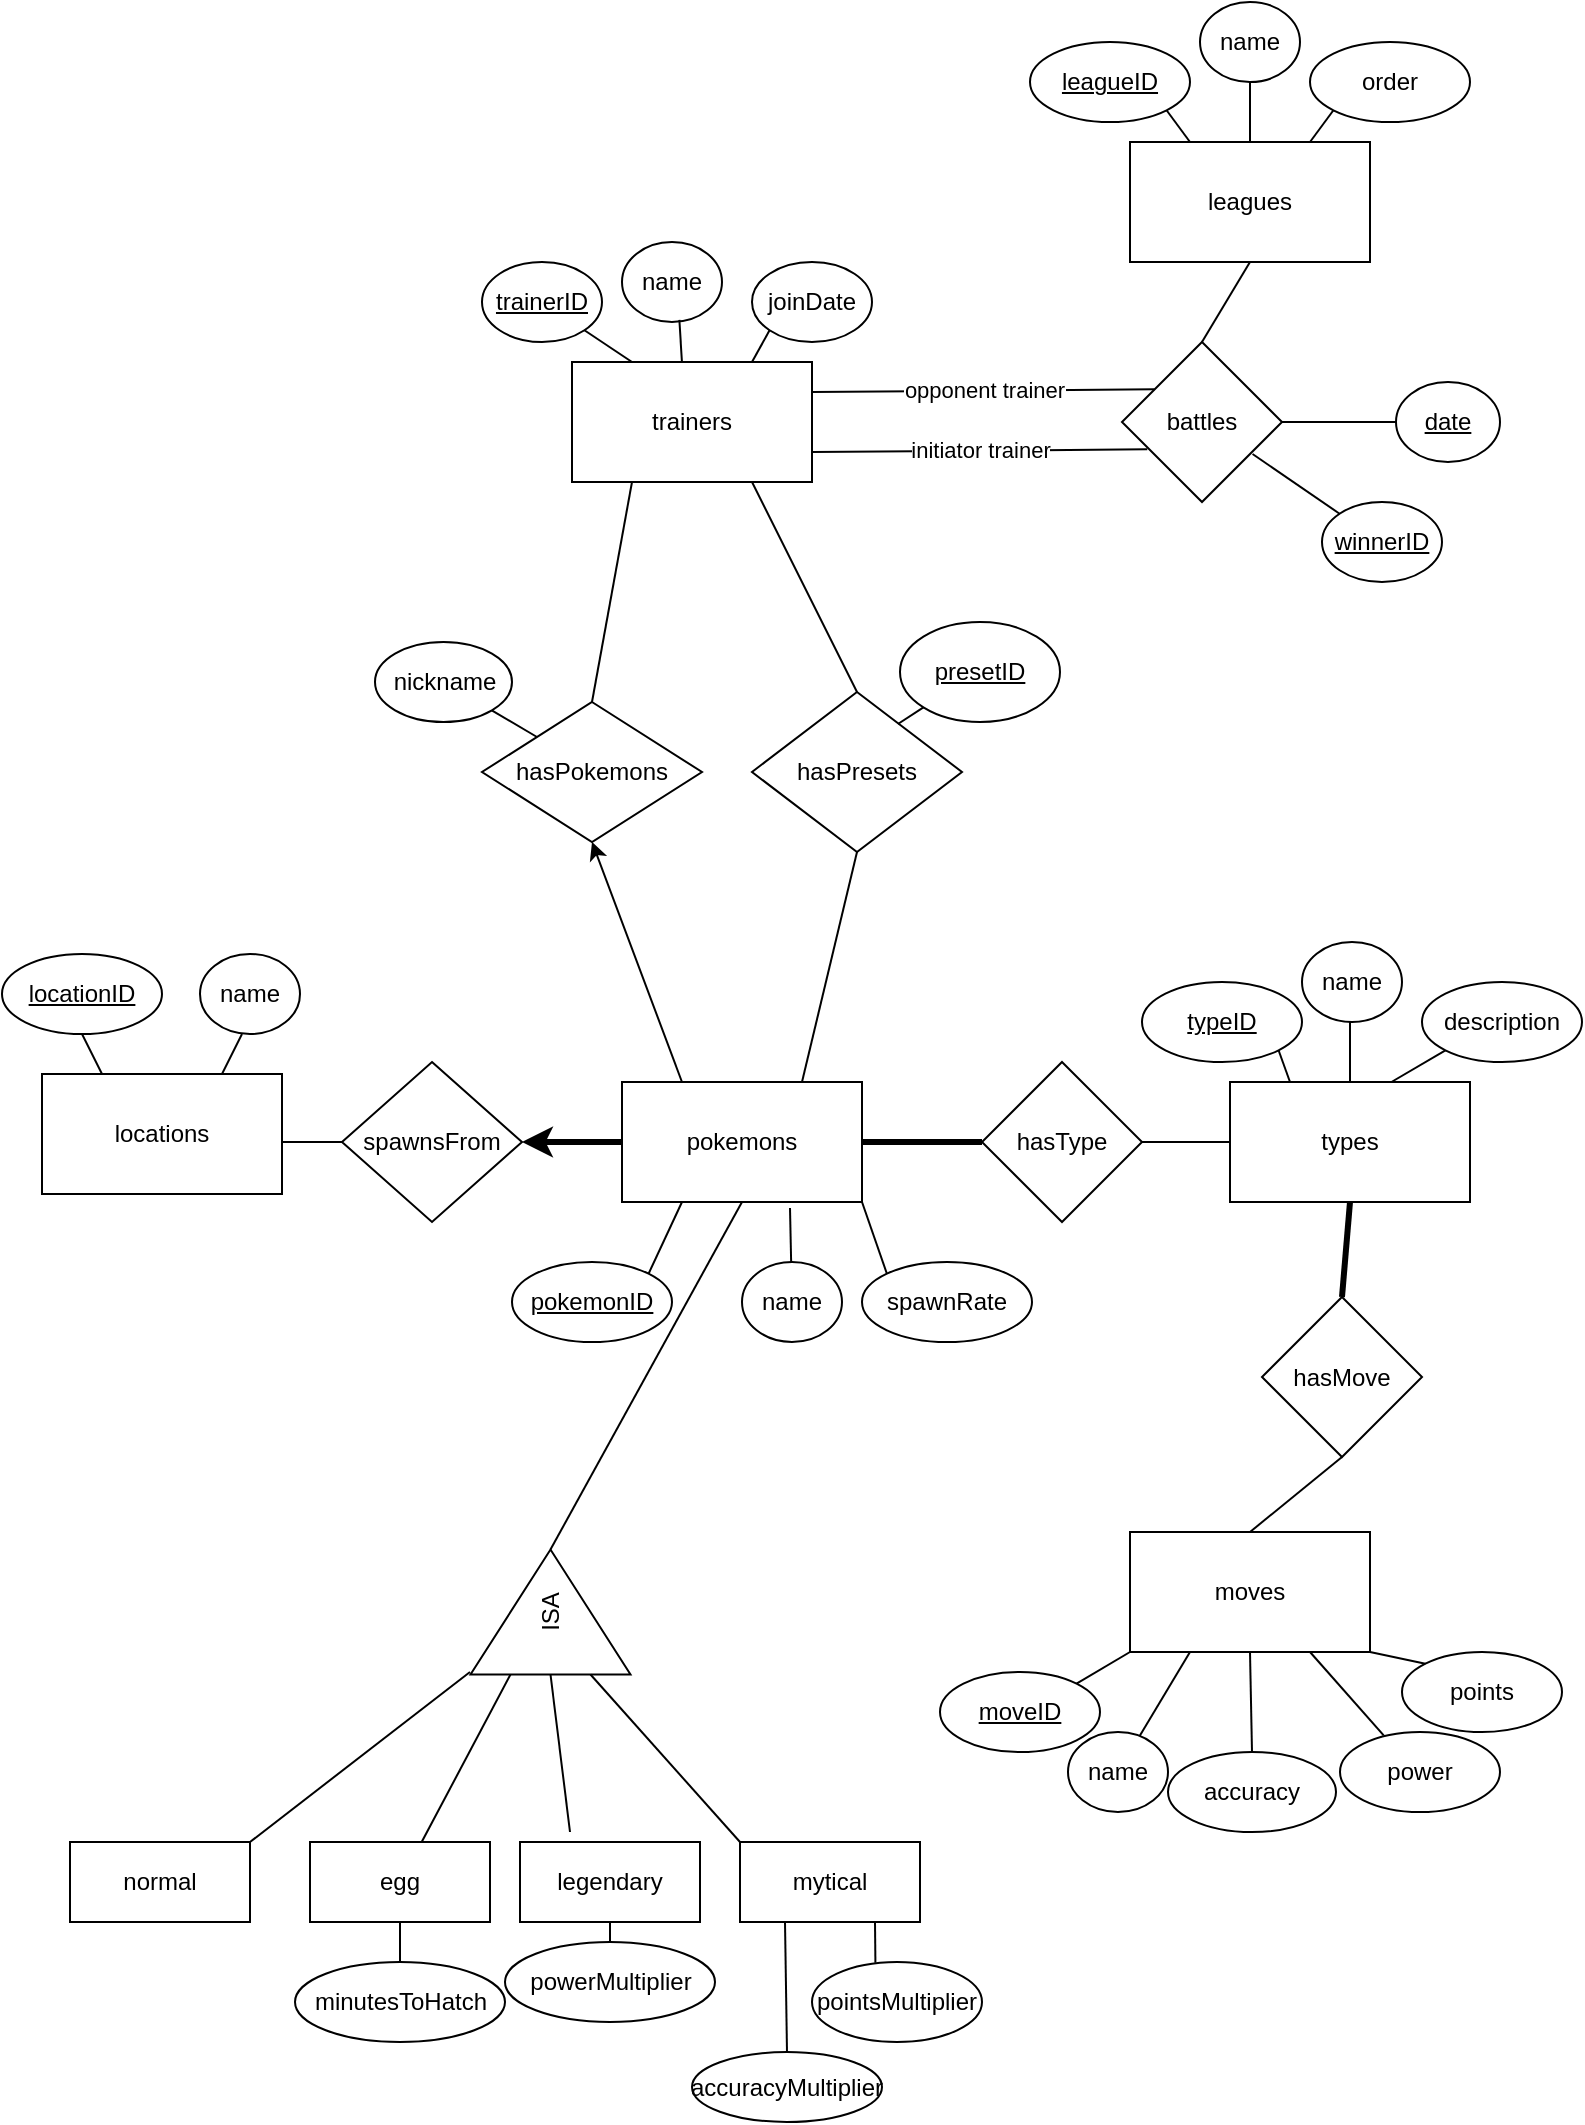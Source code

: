 <mxfile version="20.5.3" type="github">
  <diagram id="0p5sOn9IM3p2lrbPk7xw" name="Sayfa -1">
    <mxGraphModel dx="2370" dy="2479" grid="1" gridSize="10" guides="1" tooltips="1" connect="1" arrows="1" fold="1" page="1" pageScale="1" pageWidth="827" pageHeight="1169" math="0" shadow="0">
      <root>
        <mxCell id="0" />
        <mxCell id="1" parent="0" />
        <mxCell id="mbP8TRgjL7w7NpLtnhRK-1" value="trainers" style="rounded=0;whiteSpace=wrap;html=1;" parent="1" vertex="1">
          <mxGeometry x="305" y="-940" width="120" height="60" as="geometry" />
        </mxCell>
        <mxCell id="mbP8TRgjL7w7NpLtnhRK-4" value="&lt;u&gt;trainerID&lt;/u&gt;" style="ellipse;whiteSpace=wrap;html=1;" parent="1" vertex="1">
          <mxGeometry x="260" y="-990" width="60" height="40" as="geometry" />
        </mxCell>
        <mxCell id="mbP8TRgjL7w7NpLtnhRK-5" value="" style="endArrow=none;html=1;rounded=0;exitX=1;exitY=1;exitDx=0;exitDy=0;entryX=0.25;entryY=0;entryDx=0;entryDy=0;" parent="1" source="mbP8TRgjL7w7NpLtnhRK-4" target="mbP8TRgjL7w7NpLtnhRK-1" edge="1">
          <mxGeometry width="50" height="50" relative="1" as="geometry">
            <mxPoint x="615" y="-800" as="sourcePoint" />
            <mxPoint x="665" y="-850" as="targetPoint" />
          </mxGeometry>
        </mxCell>
        <mxCell id="_CFFiFyCOQSLz_YWFSRL-1" value="name" style="ellipse;whiteSpace=wrap;html=1;" parent="1" vertex="1">
          <mxGeometry x="330" y="-1000" width="50" height="40" as="geometry" />
        </mxCell>
        <mxCell id="_CFFiFyCOQSLz_YWFSRL-8" value="joinDate" style="ellipse;whiteSpace=wrap;html=1;" parent="1" vertex="1">
          <mxGeometry x="395" y="-990" width="60" height="40" as="geometry" />
        </mxCell>
        <mxCell id="_CFFiFyCOQSLz_YWFSRL-9" value="" style="endArrow=none;html=1;rounded=0;exitX=0.75;exitY=0;exitDx=0;exitDy=0;entryX=0;entryY=1;entryDx=0;entryDy=0;" parent="1" source="mbP8TRgjL7w7NpLtnhRK-1" target="_CFFiFyCOQSLz_YWFSRL-8" edge="1">
          <mxGeometry width="50" height="50" relative="1" as="geometry">
            <mxPoint x="405" y="-750" as="sourcePoint" />
            <mxPoint x="455" y="-800" as="targetPoint" />
          </mxGeometry>
        </mxCell>
        <mxCell id="_CFFiFyCOQSLz_YWFSRL-10" value="pokemons" style="rounded=0;whiteSpace=wrap;html=1;" parent="1" vertex="1">
          <mxGeometry x="330" y="-580" width="120" height="60" as="geometry" />
        </mxCell>
        <mxCell id="_CFFiFyCOQSLz_YWFSRL-11" value="&lt;u&gt;pokemonID&lt;/u&gt;" style="ellipse;whiteSpace=wrap;html=1;" parent="1" vertex="1">
          <mxGeometry x="275" y="-490" width="80" height="40" as="geometry" />
        </mxCell>
        <mxCell id="_CFFiFyCOQSLz_YWFSRL-12" value="" style="endArrow=none;html=1;rounded=0;exitX=1;exitY=0;exitDx=0;exitDy=0;entryX=0.25;entryY=1;entryDx=0;entryDy=0;" parent="1" source="_CFFiFyCOQSLz_YWFSRL-11" target="_CFFiFyCOQSLz_YWFSRL-10" edge="1">
          <mxGeometry width="50" height="50" relative="1" as="geometry">
            <mxPoint x="660" y="-450" as="sourcePoint" />
            <mxPoint x="710" y="-500" as="targetPoint" />
          </mxGeometry>
        </mxCell>
        <mxCell id="_CFFiFyCOQSLz_YWFSRL-14" value="name" style="ellipse;whiteSpace=wrap;html=1;" parent="1" vertex="1">
          <mxGeometry x="390" y="-490" width="50" height="40" as="geometry" />
        </mxCell>
        <mxCell id="_CFFiFyCOQSLz_YWFSRL-15" value="spawnRate" style="ellipse;whiteSpace=wrap;html=1;" parent="1" vertex="1">
          <mxGeometry x="450" y="-490" width="85" height="40" as="geometry" />
        </mxCell>
        <mxCell id="_CFFiFyCOQSLz_YWFSRL-16" value="" style="endArrow=none;html=1;rounded=0;entryX=0;entryY=0;entryDx=0;entryDy=0;exitX=1;exitY=1;exitDx=0;exitDy=0;" parent="1" source="_CFFiFyCOQSLz_YWFSRL-10" target="_CFFiFyCOQSLz_YWFSRL-15" edge="1">
          <mxGeometry width="50" height="50" relative="1" as="geometry">
            <mxPoint x="450" y="-530" as="sourcePoint" />
            <mxPoint x="500" y="-450" as="targetPoint" />
          </mxGeometry>
        </mxCell>
        <mxCell id="_CFFiFyCOQSLz_YWFSRL-17" value="leagues" style="rounded=0;whiteSpace=wrap;html=1;" parent="1" vertex="1">
          <mxGeometry x="584" y="-1050" width="120" height="60" as="geometry" />
        </mxCell>
        <mxCell id="_CFFiFyCOQSLz_YWFSRL-18" value="&lt;u&gt;leagueID&lt;/u&gt;" style="ellipse;whiteSpace=wrap;html=1;" parent="1" vertex="1">
          <mxGeometry x="534" y="-1100" width="80" height="40" as="geometry" />
        </mxCell>
        <mxCell id="_CFFiFyCOQSLz_YWFSRL-19" value="" style="endArrow=none;html=1;rounded=0;exitX=1;exitY=1;exitDx=0;exitDy=0;entryX=0.25;entryY=0;entryDx=0;entryDy=0;" parent="1" source="_CFFiFyCOQSLz_YWFSRL-18" target="_CFFiFyCOQSLz_YWFSRL-17" edge="1">
          <mxGeometry width="50" height="50" relative="1" as="geometry">
            <mxPoint x="914" y="-930" as="sourcePoint" />
            <mxPoint x="964" y="-980" as="targetPoint" />
          </mxGeometry>
        </mxCell>
        <mxCell id="_CFFiFyCOQSLz_YWFSRL-20" style="edgeStyle=orthogonalEdgeStyle;rounded=0;orthogonalLoop=1;jettySize=auto;html=1;exitX=0.5;exitY=1;exitDx=0;exitDy=0;entryX=0.5;entryY=0;entryDx=0;entryDy=0;endArrow=none;endFill=0;" parent="1" source="_CFFiFyCOQSLz_YWFSRL-21" target="_CFFiFyCOQSLz_YWFSRL-17" edge="1">
          <mxGeometry relative="1" as="geometry" />
        </mxCell>
        <mxCell id="_CFFiFyCOQSLz_YWFSRL-21" value="name" style="ellipse;whiteSpace=wrap;html=1;" parent="1" vertex="1">
          <mxGeometry x="619" y="-1120" width="50" height="40" as="geometry" />
        </mxCell>
        <mxCell id="_CFFiFyCOQSLz_YWFSRL-22" value="order" style="ellipse;whiteSpace=wrap;html=1;" parent="1" vertex="1">
          <mxGeometry x="674" y="-1100" width="80" height="40" as="geometry" />
        </mxCell>
        <mxCell id="_CFFiFyCOQSLz_YWFSRL-23" value="" style="endArrow=none;html=1;rounded=0;exitX=0.75;exitY=0;exitDx=0;exitDy=0;entryX=0;entryY=1;entryDx=0;entryDy=0;" parent="1" source="_CFFiFyCOQSLz_YWFSRL-17" target="_CFFiFyCOQSLz_YWFSRL-22" edge="1">
          <mxGeometry width="50" height="50" relative="1" as="geometry">
            <mxPoint x="704" y="-880" as="sourcePoint" />
            <mxPoint x="754" y="-930" as="targetPoint" />
          </mxGeometry>
        </mxCell>
        <mxCell id="_CFFiFyCOQSLz_YWFSRL-39" style="edgeStyle=orthogonalEdgeStyle;rounded=0;orthogonalLoop=1;jettySize=auto;html=1;exitX=0;exitY=0.5;exitDx=0;exitDy=0;entryX=1;entryY=0.5;entryDx=0;entryDy=0;endArrow=none;endFill=0;strokeWidth=1;" parent="1" source="_CFFiFyCOQSLz_YWFSRL-26" target="_CFFiFyCOQSLz_YWFSRL-37" edge="1">
          <mxGeometry relative="1" as="geometry" />
        </mxCell>
        <mxCell id="_CFFiFyCOQSLz_YWFSRL-26" value="types" style="rounded=0;whiteSpace=wrap;html=1;strokeWidth=1;" parent="1" vertex="1">
          <mxGeometry x="634" y="-580" width="120" height="60" as="geometry" />
        </mxCell>
        <mxCell id="_CFFiFyCOQSLz_YWFSRL-27" value="&lt;u&gt;typeID&lt;/u&gt;" style="ellipse;whiteSpace=wrap;html=1;" parent="1" vertex="1">
          <mxGeometry x="590" y="-630" width="80" height="40" as="geometry" />
        </mxCell>
        <mxCell id="_CFFiFyCOQSLz_YWFSRL-28" value="" style="endArrow=none;html=1;rounded=0;exitX=1;exitY=1;exitDx=0;exitDy=0;entryX=0.25;entryY=0;entryDx=0;entryDy=0;" parent="1" source="_CFFiFyCOQSLz_YWFSRL-27" target="_CFFiFyCOQSLz_YWFSRL-26" edge="1">
          <mxGeometry width="50" height="50" relative="1" as="geometry">
            <mxPoint x="964" y="-460" as="sourcePoint" />
            <mxPoint x="1014" y="-510" as="targetPoint" />
          </mxGeometry>
        </mxCell>
        <mxCell id="_CFFiFyCOQSLz_YWFSRL-29" style="edgeStyle=orthogonalEdgeStyle;rounded=0;orthogonalLoop=1;jettySize=auto;html=1;exitX=0.5;exitY=1;exitDx=0;exitDy=0;entryX=0.5;entryY=0;entryDx=0;entryDy=0;endArrow=none;endFill=0;" parent="1" source="_CFFiFyCOQSLz_YWFSRL-30" target="_CFFiFyCOQSLz_YWFSRL-26" edge="1">
          <mxGeometry relative="1" as="geometry" />
        </mxCell>
        <mxCell id="_CFFiFyCOQSLz_YWFSRL-30" value="name" style="ellipse;whiteSpace=wrap;html=1;" parent="1" vertex="1">
          <mxGeometry x="670" y="-650" width="50" height="40" as="geometry" />
        </mxCell>
        <mxCell id="_CFFiFyCOQSLz_YWFSRL-32" value="description" style="ellipse;whiteSpace=wrap;html=1;" parent="1" vertex="1">
          <mxGeometry x="730" y="-630" width="80" height="40" as="geometry" />
        </mxCell>
        <mxCell id="_CFFiFyCOQSLz_YWFSRL-33" value="" style="endArrow=none;html=1;rounded=0;exitX=0.75;exitY=0;exitDx=0;exitDy=0;entryX=0;entryY=1;entryDx=0;entryDy=0;" parent="1" target="_CFFiFyCOQSLz_YWFSRL-32" edge="1">
          <mxGeometry width="50" height="50" relative="1" as="geometry">
            <mxPoint x="714.72" y="-580" as="sourcePoint" />
            <mxPoint x="794.72" y="-460" as="targetPoint" />
          </mxGeometry>
        </mxCell>
        <mxCell id="_CFFiFyCOQSLz_YWFSRL-41" style="edgeStyle=orthogonalEdgeStyle;rounded=0;orthogonalLoop=1;jettySize=auto;html=1;exitX=0;exitY=0.5;exitDx=0;exitDy=0;entryX=1;entryY=0.5;entryDx=0;entryDy=0;endArrow=none;endFill=0;startArrow=none;startFill=0;strokeWidth=3;" parent="1" source="_CFFiFyCOQSLz_YWFSRL-37" target="_CFFiFyCOQSLz_YWFSRL-10" edge="1">
          <mxGeometry relative="1" as="geometry" />
        </mxCell>
        <mxCell id="_CFFiFyCOQSLz_YWFSRL-37" value="hasType" style="rhombus;whiteSpace=wrap;html=1;strokeWidth=1;" parent="1" vertex="1">
          <mxGeometry x="510" y="-590" width="80" height="80" as="geometry" />
        </mxCell>
        <mxCell id="sR-MP5B-pgGaU7aGURbe-1" value="moves" style="rounded=0;whiteSpace=wrap;html=1;" parent="1" vertex="1">
          <mxGeometry x="584" y="-355" width="120" height="60" as="geometry" />
        </mxCell>
        <mxCell id="sR-MP5B-pgGaU7aGURbe-2" value="&lt;u&gt;moveID&lt;/u&gt;" style="ellipse;whiteSpace=wrap;html=1;" parent="1" vertex="1">
          <mxGeometry x="489" y="-285" width="80" height="40" as="geometry" />
        </mxCell>
        <mxCell id="sR-MP5B-pgGaU7aGURbe-5" value="name" style="ellipse;whiteSpace=wrap;html=1;" parent="1" vertex="1">
          <mxGeometry x="553" y="-255" width="50" height="40" as="geometry" />
        </mxCell>
        <mxCell id="sR-MP5B-pgGaU7aGURbe-6" value="accuracy" style="ellipse;whiteSpace=wrap;html=1;" parent="1" vertex="1">
          <mxGeometry x="603" y="-245" width="84" height="40" as="geometry" />
        </mxCell>
        <mxCell id="sR-MP5B-pgGaU7aGURbe-8" value="power" style="ellipse;whiteSpace=wrap;html=1;" parent="1" vertex="1">
          <mxGeometry x="689" y="-255" width="80" height="40" as="geometry" />
        </mxCell>
        <mxCell id="sR-MP5B-pgGaU7aGURbe-9" value="points" style="ellipse;whiteSpace=wrap;html=1;" parent="1" vertex="1">
          <mxGeometry x="720" y="-295" width="80" height="40" as="geometry" />
        </mxCell>
        <mxCell id="sR-MP5B-pgGaU7aGURbe-21" value="hasMove" style="rhombus;whiteSpace=wrap;html=1;" parent="1" vertex="1">
          <mxGeometry x="650" y="-472.5" width="80" height="80" as="geometry" />
        </mxCell>
        <mxCell id="sR-MP5B-pgGaU7aGURbe-37" style="edgeStyle=orthogonalEdgeStyle;rounded=0;orthogonalLoop=1;jettySize=auto;html=1;exitX=1;exitY=0.5;exitDx=0;exitDy=0;startArrow=classic;startFill=1;endArrow=none;endFill=0;strokeWidth=3;" parent="1" source="sR-MP5B-pgGaU7aGURbe-24" target="_CFFiFyCOQSLz_YWFSRL-10" edge="1">
          <mxGeometry relative="1" as="geometry" />
        </mxCell>
        <mxCell id="sR-MP5B-pgGaU7aGURbe-38" style="edgeStyle=orthogonalEdgeStyle;rounded=0;orthogonalLoop=1;jettySize=auto;html=1;exitX=0;exitY=0.5;exitDx=0;exitDy=0;entryX=1;entryY=0.5;entryDx=0;entryDy=0;strokeWidth=1;startArrow=none;startFill=0;endArrow=none;endFill=0;" parent="1" source="sR-MP5B-pgGaU7aGURbe-24" target="sR-MP5B-pgGaU7aGURbe-30" edge="1">
          <mxGeometry relative="1" as="geometry" />
        </mxCell>
        <mxCell id="sR-MP5B-pgGaU7aGURbe-24" value="spawnsFrom" style="rhombus;whiteSpace=wrap;html=1;" parent="1" vertex="1">
          <mxGeometry x="190" y="-590" width="90" height="80" as="geometry" />
        </mxCell>
        <mxCell id="sR-MP5B-pgGaU7aGURbe-30" value="locations" style="rounded=0;whiteSpace=wrap;html=1;" parent="1" vertex="1">
          <mxGeometry x="40" y="-584" width="120" height="60" as="geometry" />
        </mxCell>
        <mxCell id="sR-MP5B-pgGaU7aGURbe-33" value="name" style="ellipse;whiteSpace=wrap;html=1;" parent="1" vertex="1">
          <mxGeometry x="119" y="-644" width="50" height="40" as="geometry" />
        </mxCell>
        <mxCell id="sR-MP5B-pgGaU7aGURbe-34" value="&lt;u&gt;locationID&lt;/u&gt;" style="ellipse;whiteSpace=wrap;html=1;" parent="1" vertex="1">
          <mxGeometry x="20" y="-644" width="80" height="40" as="geometry" />
        </mxCell>
        <mxCell id="sR-MP5B-pgGaU7aGURbe-41" value="" style="endArrow=none;html=1;rounded=0;strokeWidth=1;exitX=0.75;exitY=0;exitDx=0;exitDy=0;" parent="1" source="sR-MP5B-pgGaU7aGURbe-30" edge="1">
          <mxGeometry width="50" height="50" relative="1" as="geometry">
            <mxPoint x="290" y="-204" as="sourcePoint" />
            <mxPoint x="140" y="-604" as="targetPoint" />
          </mxGeometry>
        </mxCell>
        <mxCell id="sR-MP5B-pgGaU7aGURbe-42" value="" style="endArrow=none;html=1;rounded=0;strokeWidth=1;entryX=0;entryY=1;entryDx=0;entryDy=0;exitX=1;exitY=0;exitDx=0;exitDy=0;" parent="1" source="sR-MP5B-pgGaU7aGURbe-2" target="sR-MP5B-pgGaU7aGURbe-1" edge="1">
          <mxGeometry width="50" height="50" relative="1" as="geometry">
            <mxPoint x="509" y="-300" as="sourcePoint" />
            <mxPoint x="499" y="-360" as="targetPoint" />
          </mxGeometry>
        </mxCell>
        <mxCell id="sR-MP5B-pgGaU7aGURbe-43" value="" style="endArrow=none;html=1;rounded=0;strokeWidth=1;entryX=1;entryY=1;entryDx=0;entryDy=0;exitX=0;exitY=0;exitDx=0;exitDy=0;" parent="1" source="sR-MP5B-pgGaU7aGURbe-9" target="sR-MP5B-pgGaU7aGURbe-1" edge="1">
          <mxGeometry width="50" height="50" relative="1" as="geometry">
            <mxPoint x="520.6" y="-291.84" as="sourcePoint" />
            <mxPoint x="539.0" y="-310" as="targetPoint" />
          </mxGeometry>
        </mxCell>
        <mxCell id="sR-MP5B-pgGaU7aGURbe-44" value="" style="endArrow=none;html=1;rounded=0;strokeWidth=1;entryX=0.75;entryY=1;entryDx=0;entryDy=0;exitX=0.273;exitY=0.043;exitDx=0;exitDy=0;exitPerimeter=0;" parent="1" source="sR-MP5B-pgGaU7aGURbe-8" target="sR-MP5B-pgGaU7aGURbe-1" edge="1">
          <mxGeometry width="50" height="50" relative="1" as="geometry">
            <mxPoint x="530.6" y="-281.84" as="sourcePoint" />
            <mxPoint x="549.0" y="-300" as="targetPoint" />
          </mxGeometry>
        </mxCell>
        <mxCell id="sR-MP5B-pgGaU7aGURbe-45" value="" style="endArrow=none;html=1;rounded=0;strokeWidth=1;entryX=0.5;entryY=1;entryDx=0;entryDy=0;exitX=0.5;exitY=0;exitDx=0;exitDy=0;" parent="1" source="sR-MP5B-pgGaU7aGURbe-6" target="sR-MP5B-pgGaU7aGURbe-1" edge="1">
          <mxGeometry width="50" height="50" relative="1" as="geometry">
            <mxPoint x="540.6" y="-271.84" as="sourcePoint" />
            <mxPoint x="559.0" y="-290" as="targetPoint" />
          </mxGeometry>
        </mxCell>
        <mxCell id="sR-MP5B-pgGaU7aGURbe-46" value="" style="endArrow=none;html=1;rounded=0;strokeWidth=1;entryX=0.25;entryY=1;entryDx=0;entryDy=0;" parent="1" source="sR-MP5B-pgGaU7aGURbe-5" target="sR-MP5B-pgGaU7aGURbe-1" edge="1">
          <mxGeometry width="50" height="50" relative="1" as="geometry">
            <mxPoint x="550.6" y="-261.84" as="sourcePoint" />
            <mxPoint x="569.0" y="-280" as="targetPoint" />
          </mxGeometry>
        </mxCell>
        <mxCell id="sR-MP5B-pgGaU7aGURbe-51" value="" style="endArrow=none;html=1;rounded=0;strokeWidth=1;exitX=1;exitY=0.5;exitDx=0;exitDy=0;entryX=0.5;entryY=1;entryDx=0;entryDy=0;" parent="1" source="sR-MP5B-pgGaU7aGURbe-53" target="_CFFiFyCOQSLz_YWFSRL-10" edge="1">
          <mxGeometry width="50" height="50" relative="1" as="geometry">
            <mxPoint x="390.0" y="-460" as="sourcePoint" />
            <mxPoint x="480" y="-530" as="targetPoint" />
          </mxGeometry>
        </mxCell>
        <mxCell id="sR-MP5B-pgGaU7aGURbe-53" value="ISA" style="triangle;whiteSpace=wrap;html=1;rotation=-90;" parent="1" vertex="1">
          <mxGeometry x="263" y="-355" width="62.5" height="80" as="geometry" />
        </mxCell>
        <mxCell id="sR-MP5B-pgGaU7aGURbe-63" value="normal" style="rounded=0;whiteSpace=wrap;html=1;" parent="1" vertex="1">
          <mxGeometry x="54" y="-200" width="90" height="40" as="geometry" />
        </mxCell>
        <mxCell id="sR-MP5B-pgGaU7aGURbe-65" value="egg" style="rounded=0;whiteSpace=wrap;html=1;" parent="1" vertex="1">
          <mxGeometry x="174" y="-200" width="90" height="40" as="geometry" />
        </mxCell>
        <mxCell id="sR-MP5B-pgGaU7aGURbe-66" value="legendary" style="rounded=0;whiteSpace=wrap;html=1;" parent="1" vertex="1">
          <mxGeometry x="279" y="-200" width="90" height="40" as="geometry" />
        </mxCell>
        <mxCell id="sR-MP5B-pgGaU7aGURbe-67" value="mytical" style="rounded=0;whiteSpace=wrap;html=1;" parent="1" vertex="1">
          <mxGeometry x="389" y="-200" width="90" height="40" as="geometry" />
        </mxCell>
        <mxCell id="sR-MP5B-pgGaU7aGURbe-69" value="" style="endArrow=none;html=1;rounded=0;strokeWidth=1;exitX=1;exitY=0;exitDx=0;exitDy=0;" parent="1" source="sR-MP5B-pgGaU7aGURbe-63" edge="1">
          <mxGeometry width="50" height="50" relative="1" as="geometry">
            <mxPoint x="164" y="-145" as="sourcePoint" />
            <mxPoint x="254" y="-285" as="targetPoint" />
          </mxGeometry>
        </mxCell>
        <mxCell id="sR-MP5B-pgGaU7aGURbe-70" value="" style="endArrow=none;html=1;rounded=0;strokeWidth=1;exitX=0.619;exitY=0.007;exitDx=0;exitDy=0;exitPerimeter=0;entryX=0;entryY=0.25;entryDx=0;entryDy=0;" parent="1" source="sR-MP5B-pgGaU7aGURbe-65" target="sR-MP5B-pgGaU7aGURbe-53" edge="1">
          <mxGeometry width="50" height="50" relative="1" as="geometry">
            <mxPoint x="214" y="-205" as="sourcePoint" />
            <mxPoint x="264" y="-275" as="targetPoint" />
          </mxGeometry>
        </mxCell>
        <mxCell id="sR-MP5B-pgGaU7aGURbe-71" value="" style="endArrow=none;html=1;rounded=0;strokeWidth=1;entryX=0;entryY=0.5;entryDx=0;entryDy=0;" parent="1" target="sR-MP5B-pgGaU7aGURbe-53" edge="1">
          <mxGeometry width="50" height="50" relative="1" as="geometry">
            <mxPoint x="304" y="-205" as="sourcePoint" />
            <mxPoint x="284.25" y="-273.75" as="targetPoint" />
          </mxGeometry>
        </mxCell>
        <mxCell id="sR-MP5B-pgGaU7aGURbe-72" value="" style="endArrow=none;html=1;rounded=0;strokeWidth=1;exitX=0;exitY=0;exitDx=0;exitDy=0;entryX=0;entryY=0.75;entryDx=0;entryDy=0;" parent="1" source="sR-MP5B-pgGaU7aGURbe-67" target="sR-MP5B-pgGaU7aGURbe-53" edge="1">
          <mxGeometry width="50" height="50" relative="1" as="geometry">
            <mxPoint x="249.71" y="-179.72" as="sourcePoint" />
            <mxPoint x="294.25" y="-263.75" as="targetPoint" />
          </mxGeometry>
        </mxCell>
        <mxCell id="sR-MP5B-pgGaU7aGURbe-73" value="minutesToHatch" style="ellipse;whiteSpace=wrap;html=1;" parent="1" vertex="1">
          <mxGeometry x="166.5" y="-140" width="105" height="40" as="geometry" />
        </mxCell>
        <mxCell id="sR-MP5B-pgGaU7aGURbe-74" value="powerMultiplier" style="ellipse;whiteSpace=wrap;html=1;" parent="1" vertex="1">
          <mxGeometry x="271.5" y="-150" width="105" height="40" as="geometry" />
        </mxCell>
        <mxCell id="sR-MP5B-pgGaU7aGURbe-75" value="accuracyMultiplier" style="ellipse;whiteSpace=wrap;html=1;" parent="1" vertex="1">
          <mxGeometry x="365" y="-95" width="95" height="35" as="geometry" />
        </mxCell>
        <mxCell id="sR-MP5B-pgGaU7aGURbe-76" value="pointsMultiplier" style="ellipse;whiteSpace=wrap;html=1;" parent="1" vertex="1">
          <mxGeometry x="425" y="-140" width="85" height="40" as="geometry" />
        </mxCell>
        <mxCell id="sR-MP5B-pgGaU7aGURbe-83" value="" style="endArrow=none;html=1;rounded=0;strokeWidth=1;entryX=0.5;entryY=0;entryDx=0;entryDy=0;exitX=0.25;exitY=1;exitDx=0;exitDy=0;" parent="1" source="sR-MP5B-pgGaU7aGURbe-67" target="sR-MP5B-pgGaU7aGURbe-75" edge="1">
          <mxGeometry width="50" height="50" relative="1" as="geometry">
            <mxPoint x="424" y="-135" as="sourcePoint" />
            <mxPoint x="504" y="-225" as="targetPoint" />
          </mxGeometry>
        </mxCell>
        <mxCell id="sR-MP5B-pgGaU7aGURbe-84" value="" style="endArrow=none;html=1;rounded=0;strokeWidth=1;entryX=0.75;entryY=1;entryDx=0;entryDy=0;exitX=0.373;exitY=0.008;exitDx=0;exitDy=0;exitPerimeter=0;" parent="1" source="sR-MP5B-pgGaU7aGURbe-76" target="sR-MP5B-pgGaU7aGURbe-67" edge="1">
          <mxGeometry width="50" height="50" relative="1" as="geometry">
            <mxPoint x="454" y="-175" as="sourcePoint" />
            <mxPoint x="504" y="-225" as="targetPoint" />
          </mxGeometry>
        </mxCell>
        <mxCell id="sR-MP5B-pgGaU7aGURbe-85" value="" style="endArrow=none;html=1;rounded=0;strokeWidth=3;entryX=0.5;entryY=1;entryDx=0;entryDy=0;exitX=0.5;exitY=0;exitDx=0;exitDy=0;startArrow=none;startFill=0;" parent="1" source="sR-MP5B-pgGaU7aGURbe-21" target="_CFFiFyCOQSLz_YWFSRL-26" edge="1">
          <mxGeometry width="50" height="50" relative="1" as="geometry">
            <mxPoint x="520" y="-290" as="sourcePoint" />
            <mxPoint x="570" y="-340" as="targetPoint" />
          </mxGeometry>
        </mxCell>
        <mxCell id="sR-MP5B-pgGaU7aGURbe-87" value="" style="endArrow=none;html=1;rounded=0;strokeWidth=1;entryX=0.5;entryY=1;entryDx=0;entryDy=0;exitX=0.5;exitY=0;exitDx=0;exitDy=0;" parent="1" source="sR-MP5B-pgGaU7aGURbe-1" target="sR-MP5B-pgGaU7aGURbe-21" edge="1">
          <mxGeometry width="50" height="50" relative="1" as="geometry">
            <mxPoint x="396" y="-310" as="sourcePoint" />
            <mxPoint x="682" y="-392.5" as="targetPoint" />
          </mxGeometry>
        </mxCell>
        <mxCell id="sR-MP5B-pgGaU7aGURbe-88" value="" style="endArrow=none;html=1;rounded=0;strokeWidth=1;entryX=0.5;entryY=1;entryDx=0;entryDy=0;exitX=0.5;exitY=0;exitDx=0;exitDy=0;" parent="1" source="sR-MP5B-pgGaU7aGURbe-74" target="sR-MP5B-pgGaU7aGURbe-66" edge="1">
          <mxGeometry width="50" height="50" relative="1" as="geometry">
            <mxPoint x="464" y="-165" as="sourcePoint" />
            <mxPoint x="514" y="-215" as="targetPoint" />
          </mxGeometry>
        </mxCell>
        <mxCell id="sR-MP5B-pgGaU7aGURbe-89" value="" style="endArrow=none;html=1;rounded=0;strokeWidth=1;entryX=0.5;entryY=1;entryDx=0;entryDy=0;exitX=0.5;exitY=0;exitDx=0;exitDy=0;" parent="1" source="sR-MP5B-pgGaU7aGURbe-73" target="sR-MP5B-pgGaU7aGURbe-65" edge="1">
          <mxGeometry width="50" height="50" relative="1" as="geometry">
            <mxPoint x="474" y="-155" as="sourcePoint" />
            <mxPoint x="524" y="-205" as="targetPoint" />
          </mxGeometry>
        </mxCell>
        <mxCell id="GqBREQ20nbdP9Gs7GXl7-5" value="hasPokemons" style="rhombus;whiteSpace=wrap;html=1;fillStyle=auto;strokeWidth=1;fillColor=none;gradientColor=none;" parent="1" vertex="1">
          <mxGeometry x="260" y="-770" width="110" height="70" as="geometry" />
        </mxCell>
        <mxCell id="GqBREQ20nbdP9Gs7GXl7-6" value="" style="endArrow=classic;html=1;rounded=0;strokeWidth=1;entryX=0.5;entryY=1;entryDx=0;entryDy=0;exitX=0.25;exitY=0;exitDx=0;exitDy=0;endFill=1;" parent="1" source="_CFFiFyCOQSLz_YWFSRL-10" target="GqBREQ20nbdP9Gs7GXl7-5" edge="1">
          <mxGeometry width="50" height="50" relative="1" as="geometry">
            <mxPoint x="356.5" y="-660" as="sourcePoint" />
            <mxPoint x="260" y="-660" as="targetPoint" />
          </mxGeometry>
        </mxCell>
        <mxCell id="GqBREQ20nbdP9Gs7GXl7-7" value="" style="endArrow=none;html=1;rounded=0;strokeWidth=1;entryX=0.5;entryY=0;entryDx=0;entryDy=0;exitX=0.25;exitY=1;exitDx=0;exitDy=0;" parent="1" source="mbP8TRgjL7w7NpLtnhRK-1" target="GqBREQ20nbdP9Gs7GXl7-5" edge="1">
          <mxGeometry width="50" height="50" relative="1" as="geometry">
            <mxPoint x="210" y="-610" as="sourcePoint" />
            <mxPoint x="260" y="-660" as="targetPoint" />
          </mxGeometry>
        </mxCell>
        <mxCell id="GqBREQ20nbdP9Gs7GXl7-9" value="nickname" style="ellipse;whiteSpace=wrap;html=1;fillStyle=auto;strokeWidth=1;fillColor=none;gradientColor=none;" parent="1" vertex="1">
          <mxGeometry x="206.5" y="-800" width="68.5" height="40" as="geometry" />
        </mxCell>
        <mxCell id="GqBREQ20nbdP9Gs7GXl7-10" value="" style="endArrow=none;html=1;rounded=0;strokeWidth=1;entryX=1;entryY=1;entryDx=0;entryDy=0;exitX=0;exitY=0;exitDx=0;exitDy=0;" parent="1" source="GqBREQ20nbdP9Gs7GXl7-5" target="GqBREQ20nbdP9Gs7GXl7-9" edge="1">
          <mxGeometry width="50" height="50" relative="1" as="geometry">
            <mxPoint x="210" y="-710" as="sourcePoint" />
            <mxPoint x="260" y="-760" as="targetPoint" />
          </mxGeometry>
        </mxCell>
        <mxCell id="GqBREQ20nbdP9Gs7GXl7-11" value="hasPresets" style="rhombus;whiteSpace=wrap;html=1;fillStyle=auto;strokeWidth=1;fillColor=none;gradientColor=none;" parent="1" vertex="1">
          <mxGeometry x="395" y="-775" width="105" height="80" as="geometry" />
        </mxCell>
        <mxCell id="GqBREQ20nbdP9Gs7GXl7-12" value="" style="endArrow=none;html=1;rounded=0;strokeWidth=1;entryX=0.75;entryY=1;entryDx=0;entryDy=0;exitX=0.5;exitY=0;exitDx=0;exitDy=0;" parent="1" source="GqBREQ20nbdP9Gs7GXl7-11" target="mbP8TRgjL7w7NpLtnhRK-1" edge="1">
          <mxGeometry width="50" height="50" relative="1" as="geometry">
            <mxPoint x="210" y="-630" as="sourcePoint" />
            <mxPoint x="260" y="-680" as="targetPoint" />
          </mxGeometry>
        </mxCell>
        <mxCell id="GqBREQ20nbdP9Gs7GXl7-15" value="" style="endArrow=none;html=1;rounded=0;strokeWidth=1;entryX=0.5;entryY=1;entryDx=0;entryDy=0;exitX=0.75;exitY=0;exitDx=0;exitDy=0;" parent="1" source="_CFFiFyCOQSLz_YWFSRL-10" target="GqBREQ20nbdP9Gs7GXl7-11" edge="1">
          <mxGeometry width="50" height="50" relative="1" as="geometry">
            <mxPoint x="403.88" y="-658.88" as="sourcePoint" />
            <mxPoint x="260" y="-680" as="targetPoint" />
          </mxGeometry>
        </mxCell>
        <mxCell id="GqBREQ20nbdP9Gs7GXl7-16" value="&lt;u&gt;presetID&lt;/u&gt;" style="ellipse;whiteSpace=wrap;html=1;fillStyle=auto;strokeWidth=1;fillColor=none;gradientColor=none;" parent="1" vertex="1">
          <mxGeometry x="469" y="-810" width="80" height="50" as="geometry" />
        </mxCell>
        <mxCell id="GqBREQ20nbdP9Gs7GXl7-17" value="" style="endArrow=none;html=1;rounded=0;strokeWidth=1;entryX=0;entryY=1;entryDx=0;entryDy=0;exitX=0.695;exitY=0.2;exitDx=0;exitDy=0;exitPerimeter=0;" parent="1" source="GqBREQ20nbdP9Gs7GXl7-11" target="GqBREQ20nbdP9Gs7GXl7-16" edge="1">
          <mxGeometry width="50" height="50" relative="1" as="geometry">
            <mxPoint x="210" y="-630" as="sourcePoint" />
            <mxPoint x="260" y="-680" as="targetPoint" />
          </mxGeometry>
        </mxCell>
        <mxCell id="GqBREQ20nbdP9Gs7GXl7-18" value="battles" style="rhombus;whiteSpace=wrap;html=1;fillStyle=auto;strokeWidth=1;fillColor=none;gradientColor=none;" parent="1" vertex="1">
          <mxGeometry x="580" y="-950" width="80" height="80" as="geometry" />
        </mxCell>
        <mxCell id="GqBREQ20nbdP9Gs7GXl7-19" value="initiator trainer" style="endArrow=none;html=1;rounded=0;strokeWidth=1;entryX=1;entryY=0.75;entryDx=0;entryDy=0;exitX=0.158;exitY=0.671;exitDx=0;exitDy=0;exitPerimeter=0;" parent="1" source="GqBREQ20nbdP9Gs7GXl7-18" target="mbP8TRgjL7w7NpLtnhRK-1" edge="1">
          <mxGeometry width="50" height="50" relative="1" as="geometry">
            <mxPoint x="210" y="-630" as="sourcePoint" />
            <mxPoint x="260" y="-680" as="targetPoint" />
          </mxGeometry>
        </mxCell>
        <mxCell id="GqBREQ20nbdP9Gs7GXl7-21" value="opponent trainer" style="endArrow=none;html=1;rounded=0;strokeWidth=1;entryX=1;entryY=0.25;entryDx=0;entryDy=0;exitX=0.204;exitY=0.296;exitDx=0;exitDy=0;exitPerimeter=0;" parent="1" source="GqBREQ20nbdP9Gs7GXl7-18" target="mbP8TRgjL7w7NpLtnhRK-1" edge="1">
          <mxGeometry width="50" height="50" relative="1" as="geometry">
            <mxPoint x="590" y="-925" as="sourcePoint" />
            <mxPoint x="260" y="-680" as="targetPoint" />
          </mxGeometry>
        </mxCell>
        <mxCell id="GqBREQ20nbdP9Gs7GXl7-22" value="&lt;u&gt;date&lt;/u&gt;" style="ellipse;whiteSpace=wrap;html=1;fillStyle=auto;strokeWidth=1;fillColor=none;gradientColor=none;" parent="1" vertex="1">
          <mxGeometry x="717" y="-930" width="52" height="40" as="geometry" />
        </mxCell>
        <mxCell id="GqBREQ20nbdP9Gs7GXl7-23" value="&lt;u&gt;winnerID&lt;/u&gt;" style="ellipse;whiteSpace=wrap;html=1;fillStyle=auto;strokeWidth=1;fillColor=none;gradientColor=none;" parent="1" vertex="1">
          <mxGeometry x="680" y="-870" width="60" height="40" as="geometry" />
        </mxCell>
        <mxCell id="GqBREQ20nbdP9Gs7GXl7-25" value="" style="endArrow=none;html=1;rounded=0;strokeWidth=1;entryX=1;entryY=0.5;entryDx=0;entryDy=0;exitX=0;exitY=0.5;exitDx=0;exitDy=0;" parent="1" source="GqBREQ20nbdP9Gs7GXl7-22" target="GqBREQ20nbdP9Gs7GXl7-18" edge="1">
          <mxGeometry width="50" height="50" relative="1" as="geometry">
            <mxPoint x="780" y="-930" as="sourcePoint" />
            <mxPoint x="830" y="-980" as="targetPoint" />
          </mxGeometry>
        </mxCell>
        <mxCell id="GqBREQ20nbdP9Gs7GXl7-26" value="" style="endArrow=none;html=1;rounded=0;strokeWidth=1;exitX=0.816;exitY=0.7;exitDx=0;exitDy=0;exitPerimeter=0;entryX=0;entryY=0;entryDx=0;entryDy=0;" parent="1" source="GqBREQ20nbdP9Gs7GXl7-18" target="GqBREQ20nbdP9Gs7GXl7-23" edge="1">
          <mxGeometry width="50" height="50" relative="1" as="geometry">
            <mxPoint x="780" y="-930" as="sourcePoint" />
            <mxPoint x="830" y="-980" as="targetPoint" />
          </mxGeometry>
        </mxCell>
        <mxCell id="ZvjeqY2r19N7WkH7S_N6-1" value="" style="endArrow=none;html=1;rounded=0;exitX=0.7;exitY=1.05;exitDx=0;exitDy=0;exitPerimeter=0;" edge="1" parent="1" source="_CFFiFyCOQSLz_YWFSRL-10" target="_CFFiFyCOQSLz_YWFSRL-14">
          <mxGeometry width="50" height="50" relative="1" as="geometry">
            <mxPoint x="460" y="-510" as="sourcePoint" />
            <mxPoint x="512.626" y="-474.226" as="targetPoint" />
          </mxGeometry>
        </mxCell>
        <mxCell id="ZvjeqY2r19N7WkH7S_N6-3" value="" style="endArrow=none;html=1;rounded=0;exitX=0.458;exitY=0;exitDx=0;exitDy=0;entryX=0.574;entryY=0.973;entryDx=0;entryDy=0;entryPerimeter=0;exitPerimeter=0;" edge="1" parent="1" source="mbP8TRgjL7w7NpLtnhRK-1" target="_CFFiFyCOQSLz_YWFSRL-1">
          <mxGeometry width="50" height="50" relative="1" as="geometry">
            <mxPoint x="306.213" y="-965.858" as="sourcePoint" />
            <mxPoint x="345" y="-930" as="targetPoint" />
          </mxGeometry>
        </mxCell>
        <mxCell id="ZvjeqY2r19N7WkH7S_N6-9" value="" style="endArrow=none;html=1;rounded=0;strokeWidth=1;entryX=0.5;entryY=1;entryDx=0;entryDy=0;exitX=0.25;exitY=0;exitDx=0;exitDy=0;" edge="1" parent="1" source="sR-MP5B-pgGaU7aGURbe-30" target="sR-MP5B-pgGaU7aGURbe-34">
          <mxGeometry width="50" height="50" relative="1" as="geometry">
            <mxPoint x="140" y="-574" as="sourcePoint" />
            <mxPoint x="170" y="-624" as="targetPoint" />
          </mxGeometry>
        </mxCell>
        <mxCell id="ZvjeqY2r19N7WkH7S_N6-10" value="" style="endArrow=none;html=1;rounded=0;strokeWidth=1;entryX=0.5;entryY=1;entryDx=0;entryDy=0;exitX=0.5;exitY=0;exitDx=0;exitDy=0;" edge="1" parent="1" source="GqBREQ20nbdP9Gs7GXl7-18" target="_CFFiFyCOQSLz_YWFSRL-17">
          <mxGeometry width="50" height="50" relative="1" as="geometry">
            <mxPoint x="530" y="-930" as="sourcePoint" />
            <mxPoint x="580" y="-980" as="targetPoint" />
          </mxGeometry>
        </mxCell>
      </root>
    </mxGraphModel>
  </diagram>
</mxfile>
